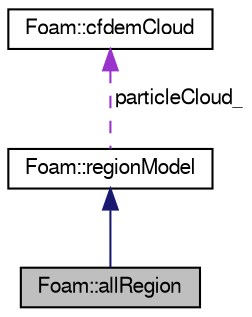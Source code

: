 digraph "Foam::allRegion"
{
  edge [fontname="FreeSans",fontsize="10",labelfontname="FreeSans",labelfontsize="10"];
  node [fontname="FreeSans",fontsize="10",shape=record];
  Node1 [label="Foam::allRegion",height=0.2,width=0.4,color="black", fillcolor="grey75", style="filled" fontcolor="black"];
  Node2 -> Node1 [dir="back",color="midnightblue",fontsize="10",style="solid",fontname="FreeSans"];
  Node2 [label="Foam::regionModel",height=0.2,width=0.4,color="black", fillcolor="white", style="filled",URL="$classFoam_1_1regionModel.html"];
  Node3 -> Node2 [dir="back",color="darkorchid3",fontsize="10",style="dashed",label=" particleCloud_" ,fontname="FreeSans"];
  Node3 [label="Foam::cfdemCloud",height=0.2,width=0.4,color="black", fillcolor="white", style="filled",URL="$classFoam_1_1cfdemCloud.html"];
}
